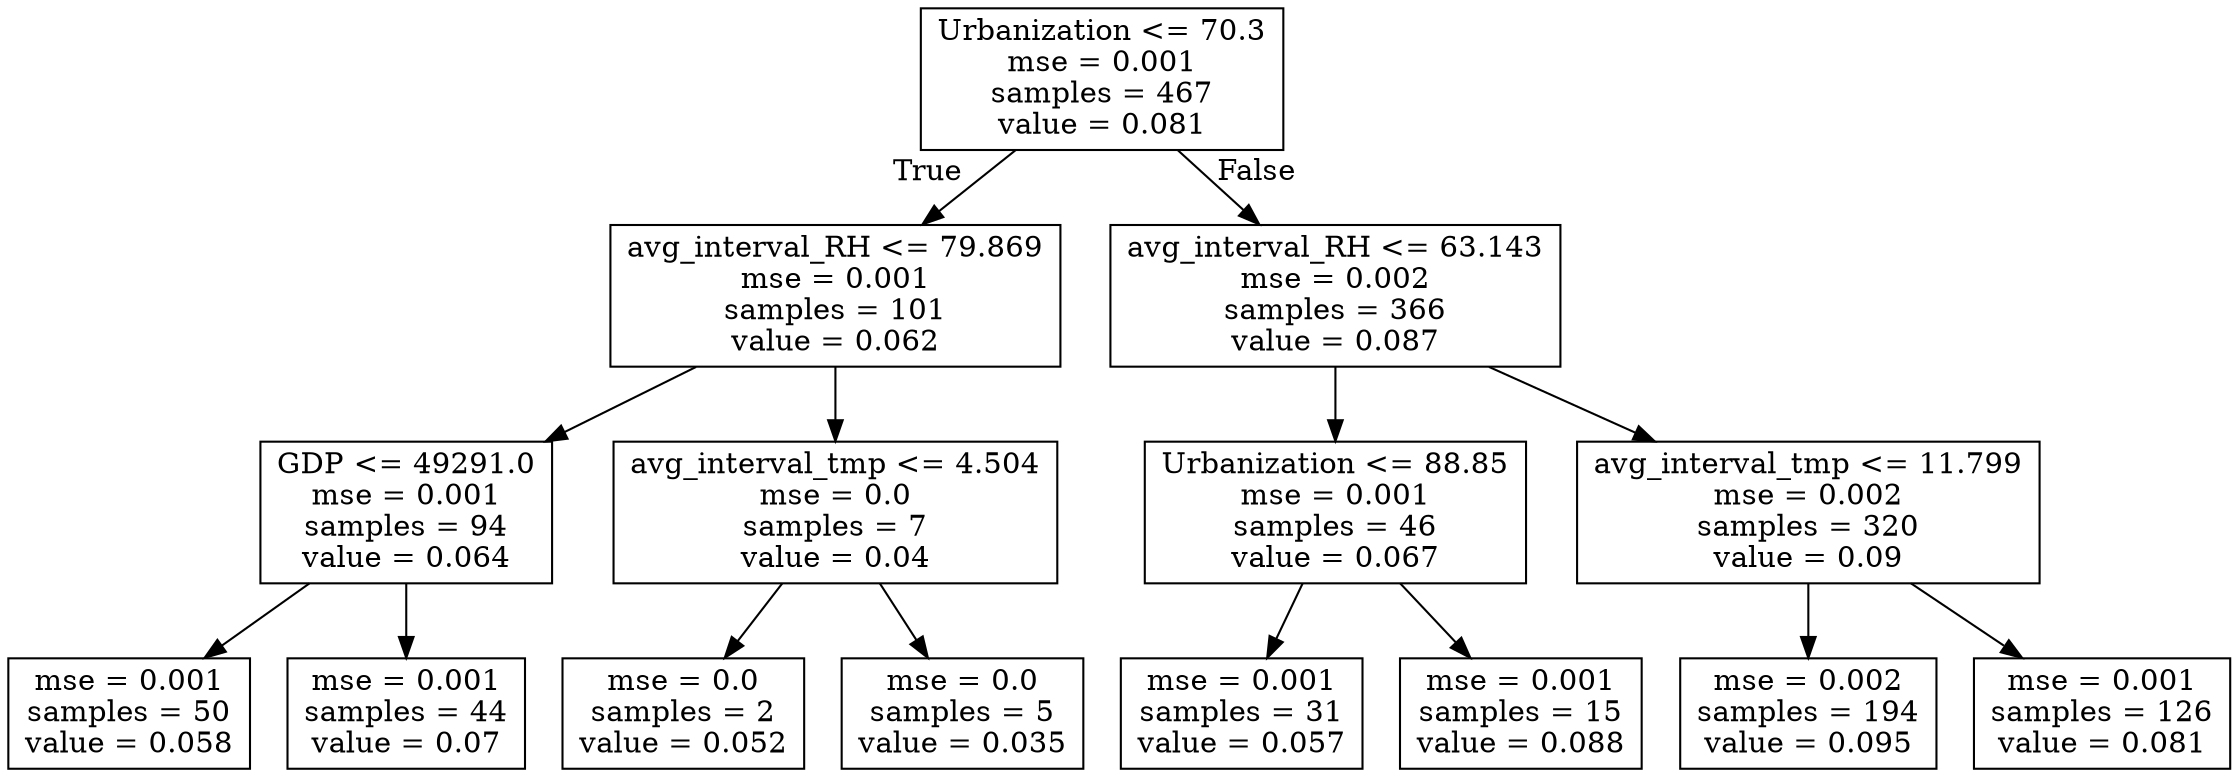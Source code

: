 digraph Tree {
node [shape=box] ;
0 [label="Urbanization <= 70.3\nmse = 0.001\nsamples = 467\nvalue = 0.081"] ;
1 [label="avg_interval_RH <= 79.869\nmse = 0.001\nsamples = 101\nvalue = 0.062"] ;
0 -> 1 [labeldistance=2.5, labelangle=45, headlabel="True"] ;
2 [label="GDP <= 49291.0\nmse = 0.001\nsamples = 94\nvalue = 0.064"] ;
1 -> 2 ;
3 [label="mse = 0.001\nsamples = 50\nvalue = 0.058"] ;
2 -> 3 ;
4 [label="mse = 0.001\nsamples = 44\nvalue = 0.07"] ;
2 -> 4 ;
5 [label="avg_interval_tmp <= 4.504\nmse = 0.0\nsamples = 7\nvalue = 0.04"] ;
1 -> 5 ;
6 [label="mse = 0.0\nsamples = 2\nvalue = 0.052"] ;
5 -> 6 ;
7 [label="mse = 0.0\nsamples = 5\nvalue = 0.035"] ;
5 -> 7 ;
8 [label="avg_interval_RH <= 63.143\nmse = 0.002\nsamples = 366\nvalue = 0.087"] ;
0 -> 8 [labeldistance=2.5, labelangle=-45, headlabel="False"] ;
9 [label="Urbanization <= 88.85\nmse = 0.001\nsamples = 46\nvalue = 0.067"] ;
8 -> 9 ;
10 [label="mse = 0.001\nsamples = 31\nvalue = 0.057"] ;
9 -> 10 ;
11 [label="mse = 0.001\nsamples = 15\nvalue = 0.088"] ;
9 -> 11 ;
12 [label="avg_interval_tmp <= 11.799\nmse = 0.002\nsamples = 320\nvalue = 0.09"] ;
8 -> 12 ;
13 [label="mse = 0.002\nsamples = 194\nvalue = 0.095"] ;
12 -> 13 ;
14 [label="mse = 0.001\nsamples = 126\nvalue = 0.081"] ;
12 -> 14 ;
}